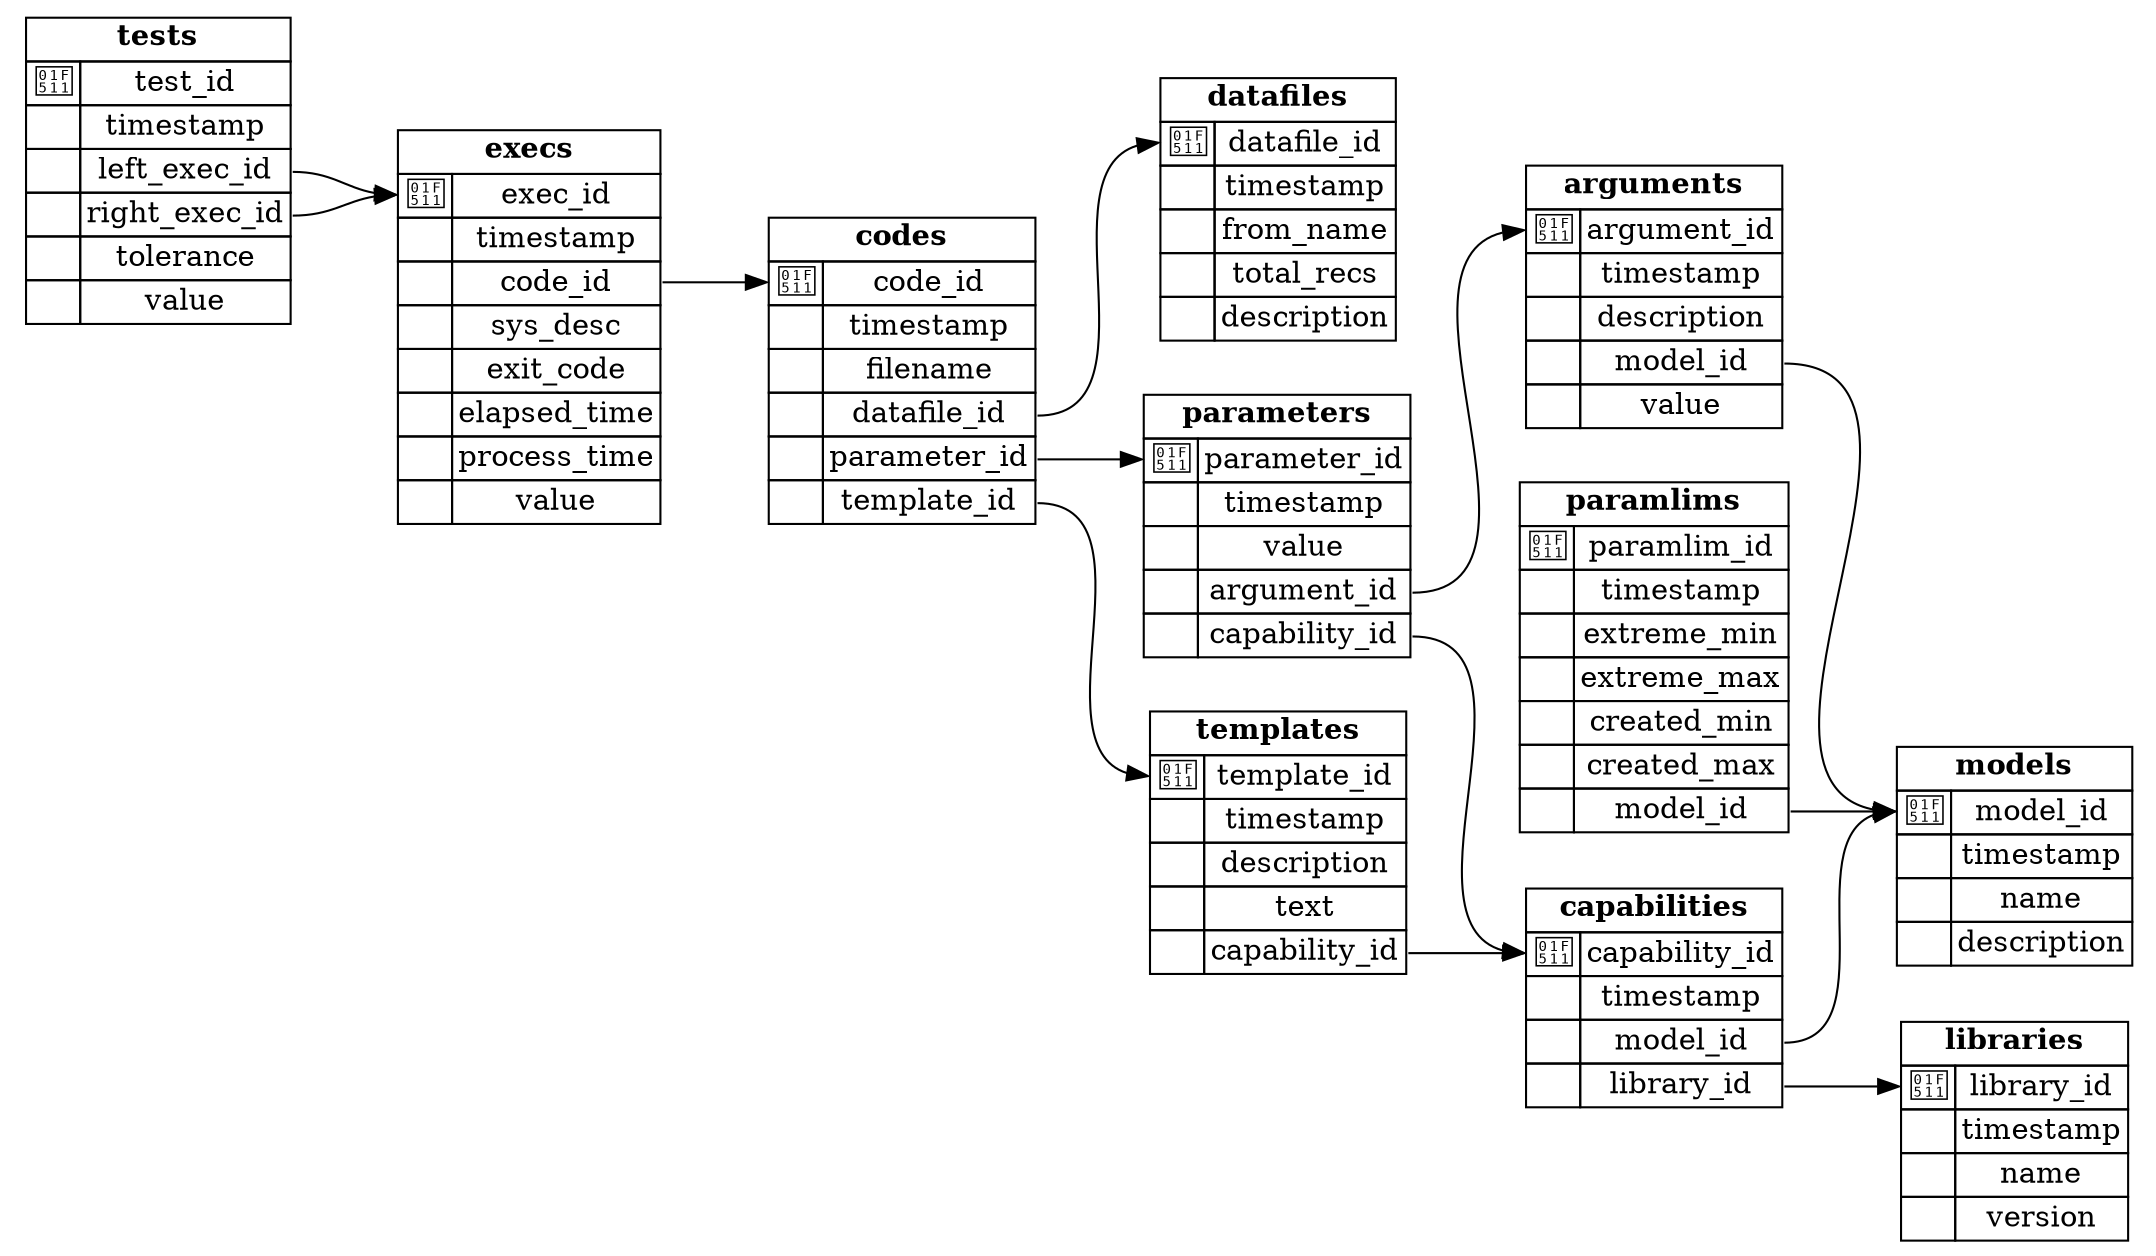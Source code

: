 
digraph structs {


rankdir="LR"


node [shape=none]

arguments [label=<
            <TABLE BORDER="0" CELLSPACING="0" CELLBORDER="1">
                <TR>
                    <TD COLSPAN="2"><B>arguments</B></TD>
                </TR>
            
                <TR>
                    <TD PORT="argument_id_to">🔑</TD>
                    <TD PORT="argument_id_from">argument_id</TD>
                </TR>
            

                <TR>
                    <TD PORT="timestamp_to">&nbsp;</TD>
                    <TD PORT="timestamp_from">timestamp</TD>
                </TR>
            

                <TR>
                    <TD PORT="description_to">&nbsp;</TD>
                    <TD PORT="description_from">description</TD>
                </TR>
            

                <TR>
                    <TD PORT="model_id_to">&nbsp;</TD>
                    <TD PORT="model_id_from">model_id</TD>
                </TR>
            

                <TR>
                    <TD PORT="value_to">&nbsp;</TD>
                    <TD PORT="value_from">value</TD>
                </TR>
            
            </TABLE>
        >];
        
capabilities [label=<
            <TABLE BORDER="0" CELLSPACING="0" CELLBORDER="1">
                <TR>
                    <TD COLSPAN="2"><B>capabilities</B></TD>
                </TR>
            
                <TR>
                    <TD PORT="capability_id_to">🔑</TD>
                    <TD PORT="capability_id_from">capability_id</TD>
                </TR>
            

                <TR>
                    <TD PORT="timestamp_to">&nbsp;</TD>
                    <TD PORT="timestamp_from">timestamp</TD>
                </TR>
            

                <TR>
                    <TD PORT="model_id_to">&nbsp;</TD>
                    <TD PORT="model_id_from">model_id</TD>
                </TR>
            

                <TR>
                    <TD PORT="library_id_to">&nbsp;</TD>
                    <TD PORT="library_id_from">library_id</TD>
                </TR>
            
            </TABLE>
        >];
        
codes [label=<
            <TABLE BORDER="0" CELLSPACING="0" CELLBORDER="1">
                <TR>
                    <TD COLSPAN="2"><B>codes</B></TD>
                </TR>
            
                <TR>
                    <TD PORT="code_id_to">🔑</TD>
                    <TD PORT="code_id_from">code_id</TD>
                </TR>
            

                <TR>
                    <TD PORT="timestamp_to">&nbsp;</TD>
                    <TD PORT="timestamp_from">timestamp</TD>
                </TR>
            

                <TR>
                    <TD PORT="filename_to">&nbsp;</TD>
                    <TD PORT="filename_from">filename</TD>
                </TR>
            

                <TR>
                    <TD PORT="datafile_id_to">&nbsp;</TD>
                    <TD PORT="datafile_id_from">datafile_id</TD>
                </TR>
            

                <TR>
                    <TD PORT="parameter_id_to">&nbsp;</TD>
                    <TD PORT="parameter_id_from">parameter_id</TD>
                </TR>
            

                <TR>
                    <TD PORT="template_id_to">&nbsp;</TD>
                    <TD PORT="template_id_from">template_id</TD>
                </TR>
            
            </TABLE>
        >];
        
datafiles [label=<
            <TABLE BORDER="0" CELLSPACING="0" CELLBORDER="1">
                <TR>
                    <TD COLSPAN="2"><B>datafiles</B></TD>
                </TR>
            
                <TR>
                    <TD PORT="datafile_id_to">🔑</TD>
                    <TD PORT="datafile_id_from">datafile_id</TD>
                </TR>
            

                <TR>
                    <TD PORT="timestamp_to">&nbsp;</TD>
                    <TD PORT="timestamp_from">timestamp</TD>
                </TR>
            

                <TR>
                    <TD PORT="from_name_to">&nbsp;</TD>
                    <TD PORT="from_name_from">from_name</TD>
                </TR>
            

                <TR>
                    <TD PORT="total_recs_to">&nbsp;</TD>
                    <TD PORT="total_recs_from">total_recs</TD>
                </TR>
            

                <TR>
                    <TD PORT="description_to">&nbsp;</TD>
                    <TD PORT="description_from">description</TD>
                </TR>
            
            </TABLE>
        >];
        
execs [label=<
            <TABLE BORDER="0" CELLSPACING="0" CELLBORDER="1">
                <TR>
                    <TD COLSPAN="2"><B>execs</B></TD>
                </TR>
            
                <TR>
                    <TD PORT="exec_id_to">🔑</TD>
                    <TD PORT="exec_id_from">exec_id</TD>
                </TR>
            

                <TR>
                    <TD PORT="timestamp_to">&nbsp;</TD>
                    <TD PORT="timestamp_from">timestamp</TD>
                </TR>
            

                <TR>
                    <TD PORT="code_id_to">&nbsp;</TD>
                    <TD PORT="code_id_from">code_id</TD>
                </TR>
            

                <TR>
                    <TD PORT="sys_desc_to">&nbsp;</TD>
                    <TD PORT="sys_desc_from">sys_desc</TD>
                </TR>
            

                <TR>
                    <TD PORT="exit_code_to">&nbsp;</TD>
                    <TD PORT="exit_code_from">exit_code</TD>
                </TR>
            

                <TR>
                    <TD PORT="elapsed_time_to">&nbsp;</TD>
                    <TD PORT="elapsed_time_from">elapsed_time</TD>
                </TR>
            

                <TR>
                    <TD PORT="process_time_to">&nbsp;</TD>
                    <TD PORT="process_time_from">process_time</TD>
                </TR>
            

                <TR>
                    <TD PORT="value_to">&nbsp;</TD>
                    <TD PORT="value_from">value</TD>
                </TR>
            
            </TABLE>
        >];
        
libraries [label=<
            <TABLE BORDER="0" CELLSPACING="0" CELLBORDER="1">
                <TR>
                    <TD COLSPAN="2"><B>libraries</B></TD>
                </TR>
            
                <TR>
                    <TD PORT="library_id_to">🔑</TD>
                    <TD PORT="library_id_from">library_id</TD>
                </TR>
            

                <TR>
                    <TD PORT="timestamp_to">&nbsp;</TD>
                    <TD PORT="timestamp_from">timestamp</TD>
                </TR>
            

                <TR>
                    <TD PORT="name_to">&nbsp;</TD>
                    <TD PORT="name_from">name</TD>
                </TR>
            

                <TR>
                    <TD PORT="version_to">&nbsp;</TD>
                    <TD PORT="version_from">version</TD>
                </TR>
            
            </TABLE>
        >];
        
models [label=<
            <TABLE BORDER="0" CELLSPACING="0" CELLBORDER="1">
                <TR>
                    <TD COLSPAN="2"><B>models</B></TD>
                </TR>
            
                <TR>
                    <TD PORT="model_id_to">🔑</TD>
                    <TD PORT="model_id_from">model_id</TD>
                </TR>
            

                <TR>
                    <TD PORT="timestamp_to">&nbsp;</TD>
                    <TD PORT="timestamp_from">timestamp</TD>
                </TR>
            

                <TR>
                    <TD PORT="name_to">&nbsp;</TD>
                    <TD PORT="name_from">name</TD>
                </TR>
            

                <TR>
                    <TD PORT="description_to">&nbsp;</TD>
                    <TD PORT="description_from">description</TD>
                </TR>
            
            </TABLE>
        >];
        
parameters [label=<
            <TABLE BORDER="0" CELLSPACING="0" CELLBORDER="1">
                <TR>
                    <TD COLSPAN="2"><B>parameters</B></TD>
                </TR>
            
                <TR>
                    <TD PORT="parameter_id_to">🔑</TD>
                    <TD PORT="parameter_id_from">parameter_id</TD>
                </TR>
            

                <TR>
                    <TD PORT="timestamp_to">&nbsp;</TD>
                    <TD PORT="timestamp_from">timestamp</TD>
                </TR>
            

                <TR>
                    <TD PORT="value_to">&nbsp;</TD>
                    <TD PORT="value_from">value</TD>
                </TR>
            

                <TR>
                    <TD PORT="argument_id_to">&nbsp;</TD>
                    <TD PORT="argument_id_from">argument_id</TD>
                </TR>
            

                <TR>
                    <TD PORT="capability_id_to">&nbsp;</TD>
                    <TD PORT="capability_id_from">capability_id</TD>
                </TR>
            
            </TABLE>
        >];
        
paramlims [label=<
            <TABLE BORDER="0" CELLSPACING="0" CELLBORDER="1">
                <TR>
                    <TD COLSPAN="2"><B>paramlims</B></TD>
                </TR>
            
                <TR>
                    <TD PORT="paramlim_id_to">🔑</TD>
                    <TD PORT="paramlim_id_from">paramlim_id</TD>
                </TR>
            

                <TR>
                    <TD PORT="timestamp_to">&nbsp;</TD>
                    <TD PORT="timestamp_from">timestamp</TD>
                </TR>
            

                <TR>
                    <TD PORT="extreme_min_to">&nbsp;</TD>
                    <TD PORT="extreme_min_from">extreme_min</TD>
                </TR>
            

                <TR>
                    <TD PORT="extreme_max_to">&nbsp;</TD>
                    <TD PORT="extreme_max_from">extreme_max</TD>
                </TR>
            

                <TR>
                    <TD PORT="created_min_to">&nbsp;</TD>
                    <TD PORT="created_min_from">created_min</TD>
                </TR>
            

                <TR>
                    <TD PORT="created_max_to">&nbsp;</TD>
                    <TD PORT="created_max_from">created_max</TD>
                </TR>
            

                <TR>
                    <TD PORT="model_id_to">&nbsp;</TD>
                    <TD PORT="model_id_from">model_id</TD>
                </TR>
            
            </TABLE>
        >];
        
templates [label=<
            <TABLE BORDER="0" CELLSPACING="0" CELLBORDER="1">
                <TR>
                    <TD COLSPAN="2"><B>templates</B></TD>
                </TR>
            
                <TR>
                    <TD PORT="template_id_to">🔑</TD>
                    <TD PORT="template_id_from">template_id</TD>
                </TR>
            

                <TR>
                    <TD PORT="timestamp_to">&nbsp;</TD>
                    <TD PORT="timestamp_from">timestamp</TD>
                </TR>
            

                <TR>
                    <TD PORT="description_to">&nbsp;</TD>
                    <TD PORT="description_from">description</TD>
                </TR>
            

                <TR>
                    <TD PORT="text_to">&nbsp;</TD>
                    <TD PORT="text_from">text</TD>
                </TR>
            

                <TR>
                    <TD PORT="capability_id_to">&nbsp;</TD>
                    <TD PORT="capability_id_from">capability_id</TD>
                </TR>
            
            </TABLE>
        >];
        
tests [label=<
            <TABLE BORDER="0" CELLSPACING="0" CELLBORDER="1">
                <TR>
                    <TD COLSPAN="2"><B>tests</B></TD>
                </TR>
            
                <TR>
                    <TD PORT="test_id_to">🔑</TD>
                    <TD PORT="test_id_from">test_id</TD>
                </TR>
            

                <TR>
                    <TD PORT="timestamp_to">&nbsp;</TD>
                    <TD PORT="timestamp_from">timestamp</TD>
                </TR>
            

                <TR>
                    <TD PORT="left_exec_id_to">&nbsp;</TD>
                    <TD PORT="left_exec_id_from">left_exec_id</TD>
                </TR>
            

                <TR>
                    <TD PORT="right_exec_id_to">&nbsp;</TD>
                    <TD PORT="right_exec_id_from">right_exec_id</TD>
                </TR>
            

                <TR>
                    <TD PORT="tolerance_to">&nbsp;</TD>
                    <TD PORT="tolerance_from">tolerance</TD>
                </TR>
            

                <TR>
                    <TD PORT="value_to">&nbsp;</TD>
                    <TD PORT="value_from">value</TD>
                </TR>
            
            </TABLE>
        >];
        
parameters:capability_id_from:e -> capabilities:capability_id_to:w
parameters:argument_id_from:e -> arguments:argument_id_to:w
templates:capability_id_from:e -> capabilities:capability_id_to:w
arguments:model_id_from:e -> models:model_id_to:w
capabilities:library_id_from:e -> libraries:library_id_to:w
capabilities:model_id_from:e -> models:model_id_to:w
paramlims:model_id_from:e -> models:model_id_to:w
codes:template_id_from:e -> templates:template_id_to:w
codes:parameter_id_from:e -> parameters:parameter_id_to:w
codes:datafile_id_from:e -> datafiles:datafile_id_to:w
execs:code_id_from:e -> codes:code_id_to:w
tests:right_exec_id_from:e -> execs:exec_id_to:w
tests:left_exec_id_from:e -> execs:exec_id_to:w

}
